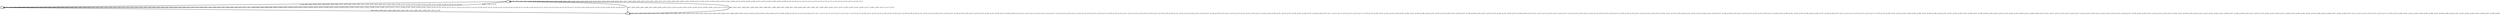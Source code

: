 digraph G {
        node [style=rounded, penwidth=3, fontsize=20, shape=oval];
        "1" -> "1" [label="@798, @806, @814, @822, @830, @838, @846, @854, @862, @870, @878, @886, @894, @902, @910, @918, @919, @920, @921, @922, @923, @924, @925, @926, @930, @931, @937, @938, @944, @948, @954, @958, @964, @968, @974, @978, @984, @988, @994, @998, @1004, @1008, @1014, @1018, @1024, @1028, @1034, @1038, @1044, @1048, @1054, @1058, @1064, @1068, @1074, @1078, @1084, @1088, @1094, @1098, @1104, @1108, @1114, @1118, @1124, @1128, @1129, @1130, @1131, @1132, @1133, @1134, @1135, @1136, @1137", color=black,arrowsize=1,style=bold,penwidth=3,fontsize=20];
"1" -> "2" [label="@799, @807, @815, @823, @831, @839, @847, @855, @863, @871, @879, @887, @895, @903, @911, @939, @949, @959, @969, @979, @989, @999, @1009, @1019, @1029, @1039, @1049, @1059, @1069, @1079, @1089, @1099, @1109, @1119, @1138", color=black,arrowsize=1,style=bold,penwidth=3,fontsize=20];
"2" -> "2" [label="@800, @801, @802, @808, @809, @810, @816, @817, @818, @824, @825, @826, @832, @833, @834, @840, @841, @842, @848, @849, @850, @856, @857, @858, @864, @865, @866, @872, @873, @874, @880, @881, @882, @888, @889, @890, @896, @897, @898, @904, @905, @906, @912, @913, @914, @940, @941, @942, @950, @951, @952, @960, @961, @962, @970, @971, @972, @980, @981, @982, @990, @991, @992, @1000, @1001, @1002, @1010, @1011, @1012, @1020, @1021, @1022, @1030, @1031, @1032, @1040, @1041, @1042, @1050, @1051, @1052, @1060, @1061, @1062, @1070, @1071, @1072, @1080, @1081, @1082, @1090, @1091, @1092, @1100, @1101, @1102, @1110, @1111, @1112, @1120, @1121, @1122, @1139, @1140, @1141, @1142, @1143, @1144, @1145, @1146, @1147, @1148, @1149, @1150, @1151, @1152, @1153, @1154, @1155, @1156, @1157, @1158, @1159, @1160, @1161, @1162, @1163, @1164, @1165, @1166, @1167", color=black,arrowsize=1,style=bold,penwidth=3,fontsize=20];
"2" -> "0" [label="@803, @811, @819, @827, @835, @843, @851, @859, @867, @875, @883, @891, @899, @907, @915, @1168", color=black,arrowsize=1,style=bold,penwidth=3,fontsize=20];
"0" -> "0" [label="@804, @812, @820, @828, @836, @844, @852, @860, @868, @876, @884, @892, @900, @908, @916, @928, @933, @934, @935, @946, @956, @966, @976, @986, @996, @1006, @1016, @1026, @1036, @1046, @1056, @1066, @1076, @1086, @1096, @1106, @1116, @1126, @1169, @1170, @1171, @1172, @1173, @1174, @1175, @1176, @1177, @1178, @1179, @1180, @1181, @1182, @1183, @1184, @1185, @1186, @1187, @1188, @1189, @1190, @1191, @1192, @1193, @1194, @1195, @1196, @1197, @1198, @1199, @1200, @1201, @1202, @1203, @1204, @1205, @1206, @1207, @1208, @1209, @1210, @1211, @1212, @1213, @1214, @1215, @1216, @1217, @1218, @1219, @1220, @1221, @1222, @1223, @1224, @1225, @1226, @1227, @1228, @1229, @1230, @1231, @1232, @1233, @1234, @1235, @1236, @1237, @1238, @1239, @1240, @1241, @1242, @1243, @1244, @1245, @1246, @1247, @1248, @1249, @1250, @1251, @1252, @1253, @1254, @1255, @1256, @1257, @1258, @1259, @1260, @1261, @1262, @1263, @1264, @1265, @1266, @1267, @1268, @1269, @1270, @1271, @1272, @1273, @1274, @1275, @1276, @1277, @1278, @1279, @1280, @1281, @1282, @1283, @1284, @1285, @1286, @1287, @1288, @1289, @1290, @1291, @1292, @1293, @1294, @1295, @1296, @1297, @1298, @1299, @1300, @1301, @1302, @1303, @1304, @1305, @1306, @1307, @1308, @1309, @1310, @1311, @1312, @1313, @1314, @1315, @1316, @1317, @1318, @1319, @1320, @1321, @1322, @1323, @1324, @1325, @1326, @1327, @1328, @1329, @1330, @1331, @1332, @1333, @1334, @1335, @1336, @1337, @1338, @1339, @1340, @1341, @1342, @1343, @1344, @1345, @1346, @1347, @1348, @1349, @1350, @1351, @1352, @1353, @1354, @1355, @1356, @1357, @1358, @1359, @1360, @1361, @1362, @1363, @1364, @1365, @1366, @1367, @1368, @1369, @1370, @1371, @1372, @1373, @1374, @1375, @1376, @1377, @1378, @1379, @1380, @1381, @1382, @1383, @1384, @1385, @1386, @1387, @1388, @1389, @1390, @1391, @1392, @1393, @1394, @1395, @1396, @1397, @1398, @1399, @1400, @1401, @1402, @1403, @1404, @1405, @1406, @1407, @1408, @1409, @1410, @1411, @1412, @1413, @1414, @1415, @1416, @1417, @1418, @1419, @1420, @1421, @1422, @1423, @1424, @1425, @1426, @1427, @1428, @1429, @1430, @1431, @1432, @1433, @1434, @1435, @1436, @1437, @1438, @1439, @1440, @1441, @1442, @1443, @1444, @1445, @1446, @1447, @1448, @1449, @1450, @1451, @1452, @1453, @1454, @1455, @1456, @1457, @1458, @1459, @1460, @1461, @1462, @1463, @1464, @1465, @1466, @1467, @1468, @1469, @1470, @1471, @1472, @1473, @1474, @1475, @1476, @1477, @1478, @1479, @1480, @1481, @1482, @1483, @1484, @1485, @1486, @1487, @1488, @1489, @1490, @1491, @1492, @1493, @1494, @1495, @1496, @1497, @1498, @1499", color=black,arrowsize=1,style=bold,penwidth=3,fontsize=20];
"0" -> "1" [label="@805, @813, @821, @829, @837, @845, @853, @861, @869, @877, @885, @893, @901, @909, @917, @929, @936, @947, @957, @967, @977, @987, @997, @1007, @1017, @1027, @1037, @1047, @1057, @1067, @1077, @1087, @1097, @1107, @1117, @1127", color=black,arrowsize=1,style=bold,penwidth=3,fontsize=20];
"1" -> "0" [label="@927, @932, @945, @955, @965, @975, @985, @995, @1005, @1015, @1025, @1035, @1045, @1055, @1065, @1075, @1085, @1095, @1105, @1115, @1125", color=black,arrowsize=1,style=bold,penwidth=3,fontsize=20];
"2" -> "1" [label="@943 + 10*n, n=0..18", color=black,arrowsize=1,style=bold,penwidth=3,fontsize=20];
}
